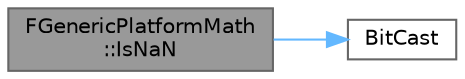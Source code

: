 digraph "FGenericPlatformMath::IsNaN"
{
 // INTERACTIVE_SVG=YES
 // LATEX_PDF_SIZE
  bgcolor="transparent";
  edge [fontname=Helvetica,fontsize=10,labelfontname=Helvetica,labelfontsize=10];
  node [fontname=Helvetica,fontsize=10,shape=box,height=0.2,width=0.4];
  rankdir="LR";
  Node1 [id="Node000001",label="FGenericPlatformMath\l::IsNaN",height=0.2,width=0.4,color="gray40", fillcolor="grey60", style="filled", fontcolor="black",tooltip="Return true if value is NaN (not a number)."];
  Node1 -> Node2 [id="edge1_Node000001_Node000002",color="steelblue1",style="solid",tooltip=" "];
  Node2 [id="Node000002",label="BitCast",height=0.2,width=0.4,color="grey40", fillcolor="white", style="filled",URL="$df/d0a/TypeCompatibleBytes_8h.html#a9f51593011f2657d9cd7fc1bccc239d5",tooltip=" "];
}
